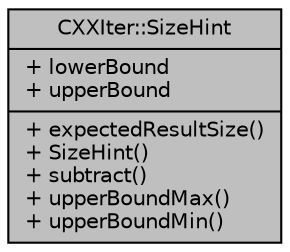 digraph "CXXIter::SizeHint"
{
 // INTERACTIVE_SVG=YES
 // LATEX_PDF_SIZE
  bgcolor="transparent";
  edge [fontname="Helvetica",fontsize="10",labelfontname="Helvetica",labelfontsize="10"];
  node [fontname="Helvetica",fontsize="10",shape=record];
  Node1 [label="{CXXIter::SizeHint\n|+ lowerBound\l+ upperBound\l|+ expectedResultSize()\l+ SizeHint()\l+ subtract()\l+ upperBoundMax()\l+ upperBoundMin()\l}",height=0.2,width=0.4,color="black", fillcolor="grey75", style="filled", fontcolor="black",tooltip="Structure holding the bounds of a CXXIter iterator's estimated length."];
}
